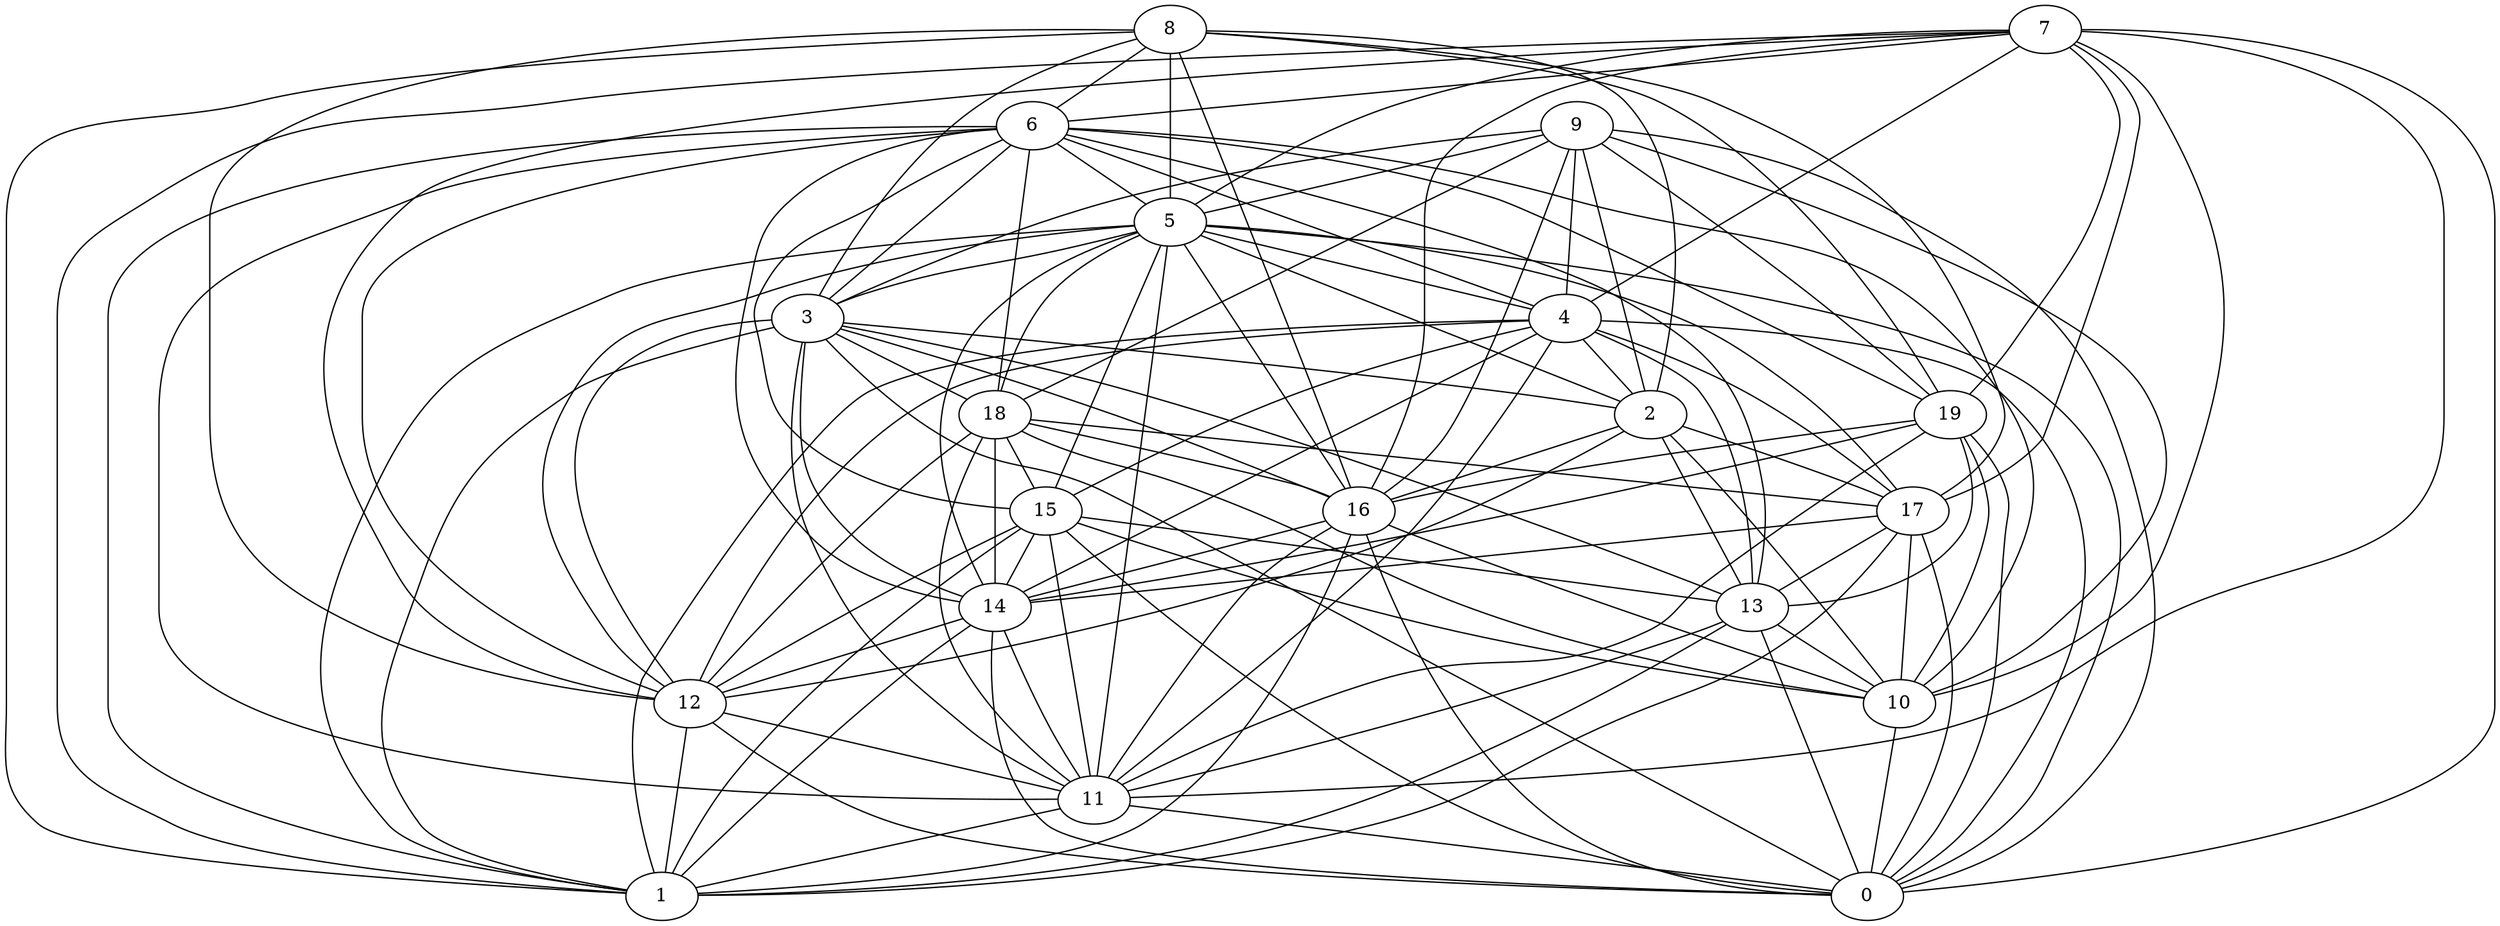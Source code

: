 digraph GG_graph {

subgraph G_graph {
edge [color = black]
"7" -> "10" [dir = none]
"7" -> "5" [dir = none]
"7" -> "11" [dir = none]
"7" -> "17" [dir = none]
"17" -> "1" [dir = none]
"17" -> "14" [dir = none]
"2" -> "12" [dir = none]
"2" -> "16" [dir = none]
"2" -> "10" [dir = none]
"2" -> "17" [dir = none]
"8" -> "2" [dir = none]
"8" -> "1" [dir = none]
"8" -> "3" [dir = none]
"12" -> "1" [dir = none]
"12" -> "11" [dir = none]
"14" -> "0" [dir = none]
"14" -> "12" [dir = none]
"14" -> "11" [dir = none]
"16" -> "0" [dir = none]
"3" -> "0" [dir = none]
"3" -> "2" [dir = none]
"3" -> "13" [dir = none]
"3" -> "11" [dir = none]
"3" -> "14" [dir = none]
"3" -> "16" [dir = none]
"5" -> "17" [dir = none]
"5" -> "11" [dir = none]
"5" -> "0" [dir = none]
"5" -> "15" [dir = none]
"5" -> "18" [dir = none]
"5" -> "4" [dir = none]
"18" -> "14" [dir = none]
"18" -> "10" [dir = none]
"18" -> "11" [dir = none]
"18" -> "17" [dir = none]
"9" -> "19" [dir = none]
"9" -> "2" [dir = none]
"9" -> "16" [dir = none]
"9" -> "10" [dir = none]
"9" -> "4" [dir = none]
"9" -> "5" [dir = none]
"9" -> "18" [dir = none]
"19" -> "16" [dir = none]
"19" -> "14" [dir = none]
"6" -> "4" [dir = none]
"6" -> "11" [dir = none]
"6" -> "10" [dir = none]
"6" -> "3" [dir = none]
"6" -> "1" [dir = none]
"13" -> "10" [dir = none]
"15" -> "13" [dir = none]
"15" -> "12" [dir = none]
"15" -> "11" [dir = none]
"15" -> "0" [dir = none]
"15" -> "10" [dir = none]
"4" -> "11" [dir = none]
"4" -> "17" [dir = none]
"9" -> "3" [dir = none]
"7" -> "19" [dir = none]
"19" -> "10" [dir = none]
"10" -> "0" [dir = none]
"4" -> "12" [dir = none]
"8" -> "6" [dir = none]
"9" -> "0" [dir = none]
"16" -> "10" [dir = none]
"2" -> "13" [dir = none]
"5" -> "2" [dir = none]
"16" -> "1" [dir = none]
"19" -> "0" [dir = none]
"5" -> "14" [dir = none]
"6" -> "14" [dir = none]
"7" -> "6" [dir = none]
"5" -> "3" [dir = none]
"8" -> "17" [dir = none]
"18" -> "16" [dir = none]
"5" -> "1" [dir = none]
"16" -> "11" [dir = none]
"17" -> "13" [dir = none]
"8" -> "19" [dir = none]
"7" -> "16" [dir = none]
"4" -> "2" [dir = none]
"16" -> "14" [dir = none]
"13" -> "0" [dir = none]
"17" -> "10" [dir = none]
"5" -> "16" [dir = none]
"11" -> "0" [dir = none]
"7" -> "12" [dir = none]
"6" -> "12" [dir = none]
"12" -> "0" [dir = none]
"6" -> "13" [dir = none]
"18" -> "12" [dir = none]
"7" -> "1" [dir = none]
"13" -> "1" [dir = none]
"5" -> "12" [dir = none]
"3" -> "1" [dir = none]
"3" -> "18" [dir = none]
"4" -> "15" [dir = none]
"4" -> "0" [dir = none]
"4" -> "13" [dir = none]
"8" -> "5" [dir = none]
"6" -> "5" [dir = none]
"18" -> "15" [dir = none]
"19" -> "11" [dir = none]
"6" -> "15" [dir = none]
"6" -> "18" [dir = none]
"6" -> "19" [dir = none]
"8" -> "16" [dir = none]
"3" -> "12" [dir = none]
"8" -> "12" [dir = none]
"19" -> "13" [dir = none]
"14" -> "1" [dir = none]
"15" -> "14" [dir = none]
"7" -> "4" [dir = none]
"7" -> "0" [dir = none]
"15" -> "1" [dir = none]
"11" -> "1" [dir = none]
"4" -> "14" [dir = none]
"4" -> "1" [dir = none]
"17" -> "0" [dir = none]
"13" -> "11" [dir = none]
}

}
